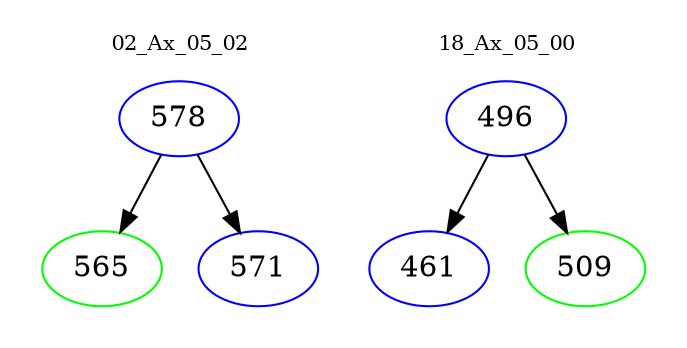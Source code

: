 digraph{
subgraph cluster_0 {
color = white
label = "02_Ax_05_02";
fontsize=10;
T0_578 [label="578", color="blue"]
T0_578 -> T0_565 [color="black"]
T0_565 [label="565", color="green"]
T0_578 -> T0_571 [color="black"]
T0_571 [label="571", color="blue"]
}
subgraph cluster_1 {
color = white
label = "18_Ax_05_00";
fontsize=10;
T1_496 [label="496", color="blue"]
T1_496 -> T1_461 [color="black"]
T1_461 [label="461", color="blue"]
T1_496 -> T1_509 [color="black"]
T1_509 [label="509", color="green"]
}
}
